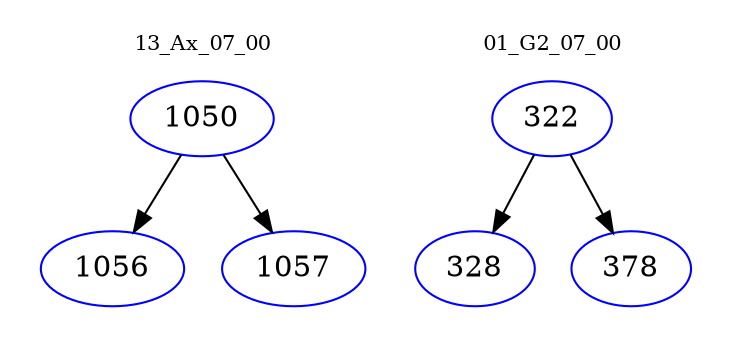 digraph{
subgraph cluster_0 {
color = white
label = "13_Ax_07_00";
fontsize=10;
T0_1050 [label="1050", color="blue"]
T0_1050 -> T0_1056 [color="black"]
T0_1056 [label="1056", color="blue"]
T0_1050 -> T0_1057 [color="black"]
T0_1057 [label="1057", color="blue"]
}
subgraph cluster_1 {
color = white
label = "01_G2_07_00";
fontsize=10;
T1_322 [label="322", color="blue"]
T1_322 -> T1_328 [color="black"]
T1_328 [label="328", color="blue"]
T1_322 -> T1_378 [color="black"]
T1_378 [label="378", color="blue"]
}
}
